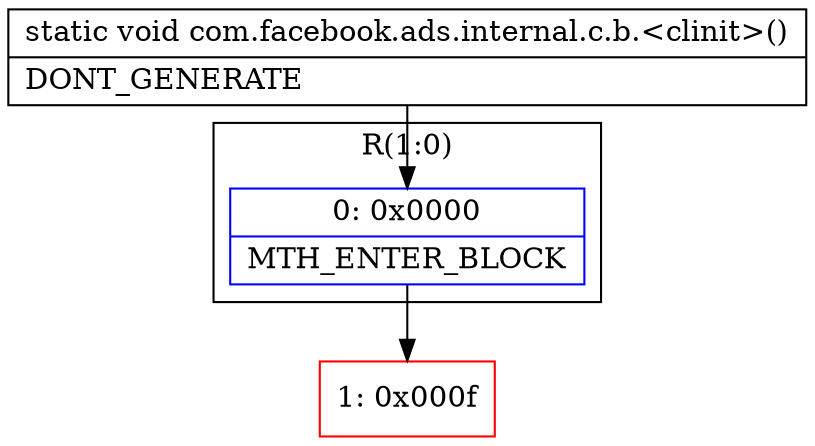 digraph "CFG forcom.facebook.ads.internal.c.b.\<clinit\>()V" {
subgraph cluster_Region_1286289395 {
label = "R(1:0)";
node [shape=record,color=blue];
Node_0 [shape=record,label="{0\:\ 0x0000|MTH_ENTER_BLOCK\l}"];
}
Node_1 [shape=record,color=red,label="{1\:\ 0x000f}"];
MethodNode[shape=record,label="{static void com.facebook.ads.internal.c.b.\<clinit\>()  | DONT_GENERATE\l}"];
MethodNode -> Node_0;
Node_0 -> Node_1;
}

